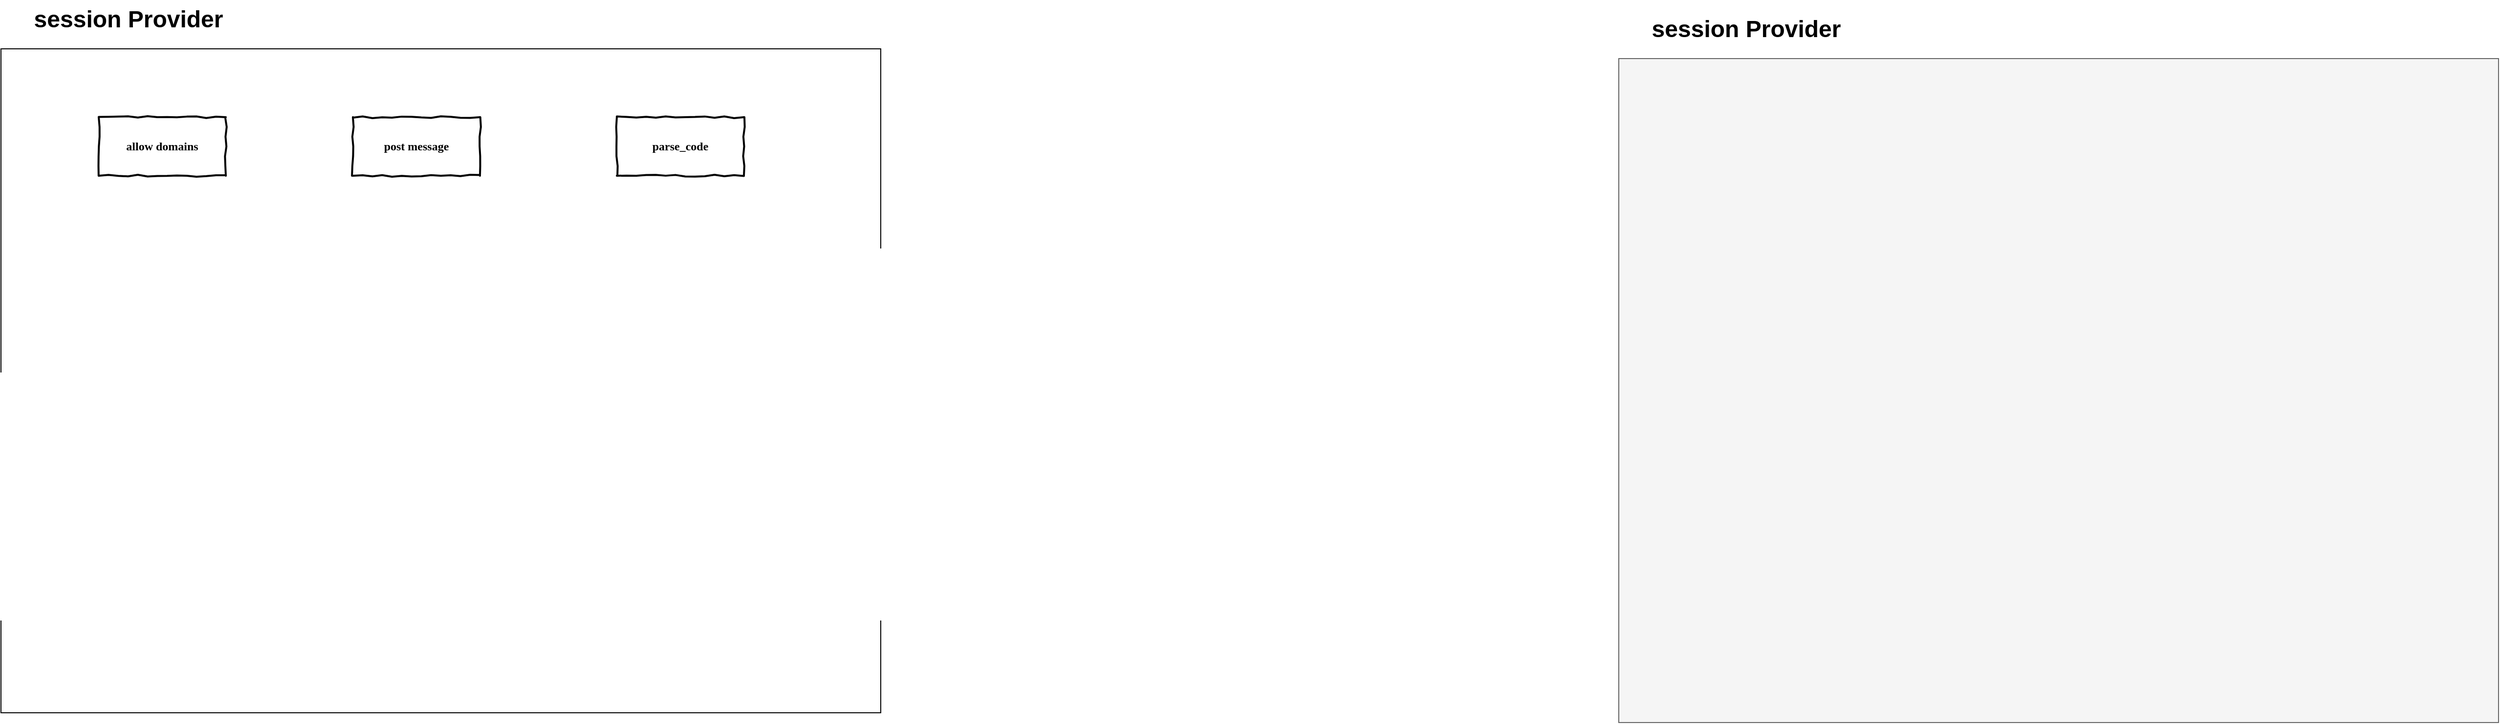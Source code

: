 <mxfile version="10.9.7" type="github"><diagram id="IQb-Q1aA-xjswy8K2gze" name="Page-1"><mxGraphModel dx="3227" dy="1408" grid="1" gridSize="10" guides="1" tooltips="1" connect="1" arrows="1" fold="1" page="1" pageScale="1" pageWidth="850" pageHeight="1100" math="0" shadow="0"><root><mxCell id="0"/><mxCell id="1" parent="0"/><mxCell id="Z8YObcQMcuK0Kef81ntr-1" value="" style="rounded=0;whiteSpace=wrap;html=1;" vertex="1" parent="1"><mxGeometry x="-150" y="140" width="900" height="680" as="geometry"/></mxCell><mxCell id="Z8YObcQMcuK0Kef81ntr-3" value="session Provider" style="text;strokeColor=none;fillColor=none;html=1;fontSize=24;fontStyle=1;verticalAlign=middle;align=center;" vertex="1" parent="1"><mxGeometry x="-150" y="90" width="260" height="40" as="geometry"/></mxCell><mxCell id="Z8YObcQMcuK0Kef81ntr-5" value="" style="rounded=0;whiteSpace=wrap;html=1;fillColor=#f5f5f5;strokeColor=#666666;fontColor=#333333;" vertex="1" parent="1"><mxGeometry x="1505" y="150" width="900" height="680" as="geometry"/></mxCell><mxCell id="Z8YObcQMcuK0Kef81ntr-8" value="session Provider" style="text;strokeColor=none;fillColor=none;html=1;fontSize=24;fontStyle=1;verticalAlign=middle;align=center;" vertex="1" parent="1"><mxGeometry x="1505" y="100" width="260" height="40" as="geometry"/></mxCell><mxCell id="Z8YObcQMcuK0Kef81ntr-10" value="allow domains" style="html=1;whiteSpace=wrap;comic=1;strokeWidth=2;fontFamily=Comic Sans MS;fontStyle=1;" vertex="1" parent="1"><mxGeometry x="-50" y="210" width="130" height="60" as="geometry"/></mxCell><mxCell id="Z8YObcQMcuK0Kef81ntr-11" value="post message" style="html=1;whiteSpace=wrap;comic=1;strokeWidth=2;fontFamily=Comic Sans MS;fontStyle=1;" vertex="1" parent="1"><mxGeometry x="210" y="210" width="130" height="60" as="geometry"/></mxCell><mxCell id="Z8YObcQMcuK0Kef81ntr-12" value="parse_code" style="html=1;whiteSpace=wrap;comic=1;strokeWidth=2;fontFamily=Comic Sans MS;fontStyle=1;" vertex="1" parent="1"><mxGeometry x="480" y="210" width="130" height="60" as="geometry"/></mxCell></root></mxGraphModel></diagram></mxfile>